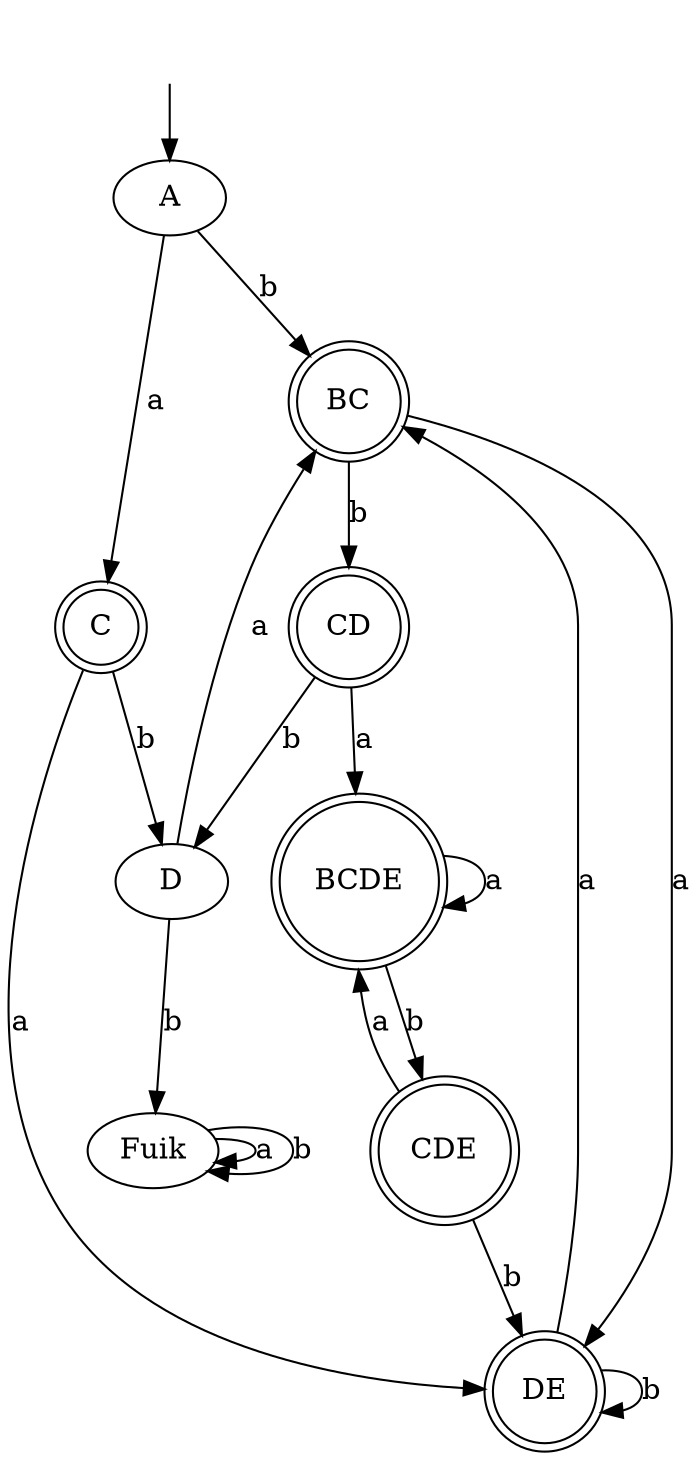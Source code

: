 digraph { 
 "" [shape=none]
 "BC" [shape=doublecircle]
 "BCDE" [shape=doublecircle]
 "C" [shape=doublecircle]
 "CD" [shape=doublecircle]
 "CDE" [shape=doublecircle]
 "DE" [shape=doublecircle]

 "" -> "A"
 "A" -> "C"[label="a", weight="a"]; 
 "C" -> "DE"[label="a", weight="a"]; 
 "DE" -> "BC"[label="a", weight="a"]; 
 "BC" -> "DE"[label="a", weight="a"]; 
 "BC" -> "CD"[label="b", weight="b"]; 
 "CD" -> "BCDE"[label="a", weight="a"]; 
 "BCDE" -> "BCDE"[label="a", weight="a"]; 
 "BCDE" -> "CDE"[label="b", weight="b"]; 
 "CDE" -> "BCDE"[label="a", weight="a"]; 
 "CDE" -> "DE"[label="b", weight="b"]; 
 "CD" -> "D"[label="b", weight="b"]; 
 "D" -> "BC"[label="a", weight="a"]; 
 "D" -> "Fuik"[label="b", weight="b"]; 
 "DE" -> "DE"[label="b", weight="b"]; 
 "C" -> "D"[label="b", weight="b"]; 
 "A" -> "BC"[label="b", weight="b"]; 
 "Fuik" -> "Fuik"[label="a", weight="a"]; 
 "Fuik" -> "Fuik"[label="b", weight="b"]; 
}
